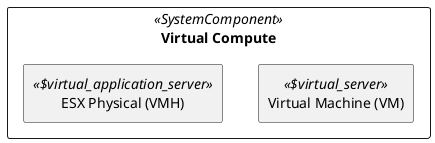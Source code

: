 @startuml
skinparam monochrome true
skinparam componentStyle uml2



show stereotype

rectangle Virtual__F_Compute as "Virtual Compute" <<SystemComponent>> {
	rectangle Virtual__F_Machine__F___N_VM__O_ as "Virtual Machine (VM)" <<$virtual_server>> {
	}		
	rectangle ESX__F_Physical__F___N_VMH__O_ as "ESX Physical (VMH)" <<$virtual_application_server>> {
	}		

}

' Begin Protected Region [[layouting]]

' End Protected Region   [[layouting]]

@enduml
' Actifsource ID=[dc5bfacd-eaac-11e8-88d3-bfc6b992bdec,2f1184e0-0a96-11e9-9f72-e5610a9d4cd3,Hash]
